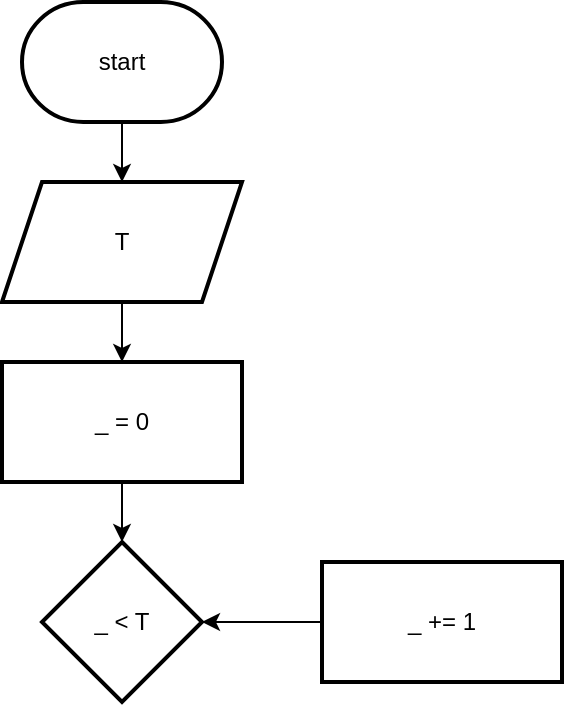 <mxfile>
    <diagram id="4Hzl4NbzzOrNG4QYzXZZ" name="Page-1">
        <mxGraphModel dx="857" dy="249" grid="1" gridSize="10" guides="1" tooltips="1" connect="1" arrows="1" fold="1" page="1" pageScale="1" pageWidth="850" pageHeight="1100" math="0" shadow="0">
            <root>
                <mxCell id="0"/>
                <mxCell id="1" parent="0"/>
                <mxCell id="4" value="" style="edgeStyle=none;html=1;" edge="1" parent="1" source="2" target="3">
                    <mxGeometry relative="1" as="geometry"/>
                </mxCell>
                <mxCell id="2" value="start" style="strokeWidth=2;html=1;shape=mxgraph.flowchart.terminator;whiteSpace=wrap;" vertex="1" parent="1">
                    <mxGeometry x="300" y="20" width="100" height="60" as="geometry"/>
                </mxCell>
                <mxCell id="6" value="" style="edgeStyle=none;html=1;" edge="1" parent="1" source="3" target="5">
                    <mxGeometry relative="1" as="geometry"/>
                </mxCell>
                <mxCell id="3" value="T" style="shape=parallelogram;perimeter=parallelogramPerimeter;whiteSpace=wrap;html=1;fixedSize=1;strokeWidth=2;" vertex="1" parent="1">
                    <mxGeometry x="290" y="110" width="120" height="60" as="geometry"/>
                </mxCell>
                <mxCell id="8" value="" style="edgeStyle=none;html=1;" edge="1" parent="1" source="5" target="7">
                    <mxGeometry relative="1" as="geometry"/>
                </mxCell>
                <mxCell id="5" value="_ = 0" style="whiteSpace=wrap;html=1;strokeWidth=2;" vertex="1" parent="1">
                    <mxGeometry x="290" y="200" width="120" height="60" as="geometry"/>
                </mxCell>
                <mxCell id="7" value="_ &amp;lt; T" style="rhombus;whiteSpace=wrap;html=1;strokeWidth=2;" vertex="1" parent="1">
                    <mxGeometry x="310" y="290" width="80" height="80" as="geometry"/>
                </mxCell>
                <mxCell id="10" value="" style="edgeStyle=none;html=1;" edge="1" parent="1" source="9" target="7">
                    <mxGeometry relative="1" as="geometry"/>
                </mxCell>
                <mxCell id="9" value="_ += 1" style="whiteSpace=wrap;html=1;strokeWidth=2;" vertex="1" parent="1">
                    <mxGeometry x="450" y="300" width="120" height="60" as="geometry"/>
                </mxCell>
            </root>
        </mxGraphModel>
    </diagram>
</mxfile>